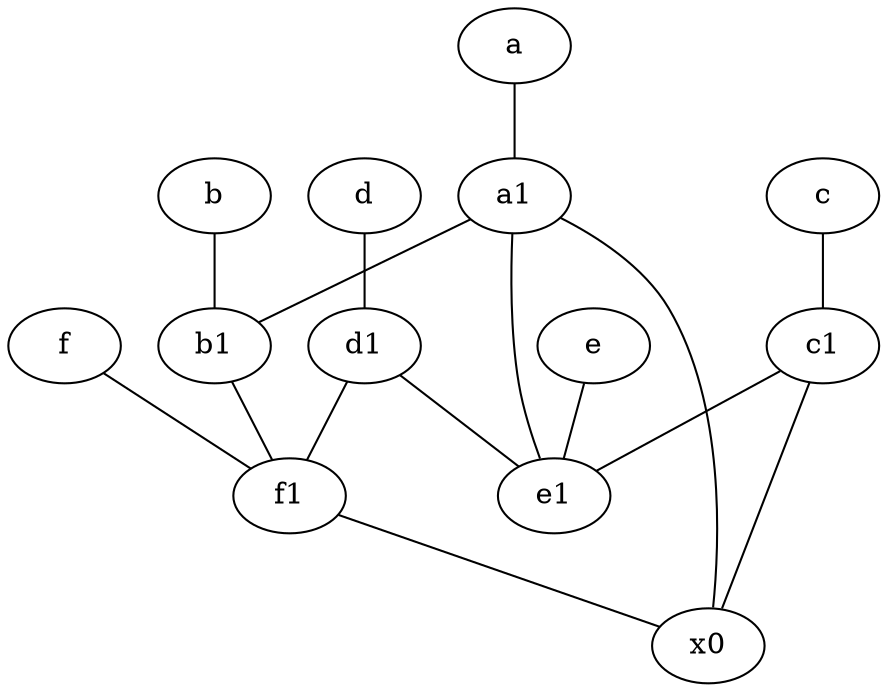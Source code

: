 graph {
	node [labelfontsize=50]
	e1 [labelfontsize=50 pos="7,7!"]
	a [labelfontsize=50 pos="8,2!"]
	b1 [labelfontsize=50 pos="9,4!"]
	f [labelfontsize=50 pos="3,9!"]
	x0 [labelfontsize=50]
	d1 [labelfontsize=50 pos="3,5!"]
	d [labelfontsize=50 pos="2,5!"]
	e [labelfontsize=50 pos="7,9!"]
	c [labelfontsize=50 pos="4.5,2!"]
	a1 [labelfontsize=50 pos="8,3!"]
	b [labelfontsize=50 pos="10,4!"]
	c1 [labelfontsize=50 pos="4.5,3!"]
	f1 [labelfontsize=50 pos="3,8!"]
	b -- b1
	f1 -- x0
	d1 -- e1
	f -- f1
	c1 -- x0
	a1 -- b1
	a1 -- x0
	a1 -- e1
	d -- d1
	c -- c1
	b1 -- f1
	e -- e1
	c1 -- e1
	d1 -- f1
	a -- a1
}
